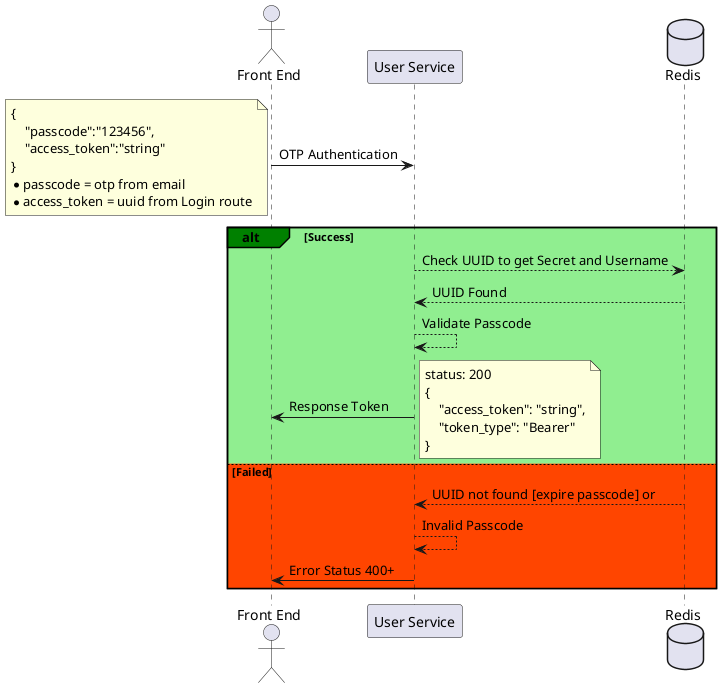 @startuml
actor Client as "Front End"
participant User as "User Service"
database Redis
Client -> User : OTP Authentication
note left
{
    "passcode":"123456",
    "access_token":"string"
}
* passcode = otp from email
* access_token = uuid from Login route
end note
alt#Green #LightGreen Success
    User --> Redis : Check UUID to get Secret and Username
    Redis --> User : UUID Found
    User --> User : Validate Passcode
    User -> Client : Response Token
    note right
    status: 200
    {
        "access_token": "string",
        "token_type": "Bearer"
    }
    end note
else #OrangeRed Failed
    Redis --> User : UUID not found [expire passcode] or
    User --> User : Invalid Passcode
    User -> Client : Error Status 400+
end
@enduml